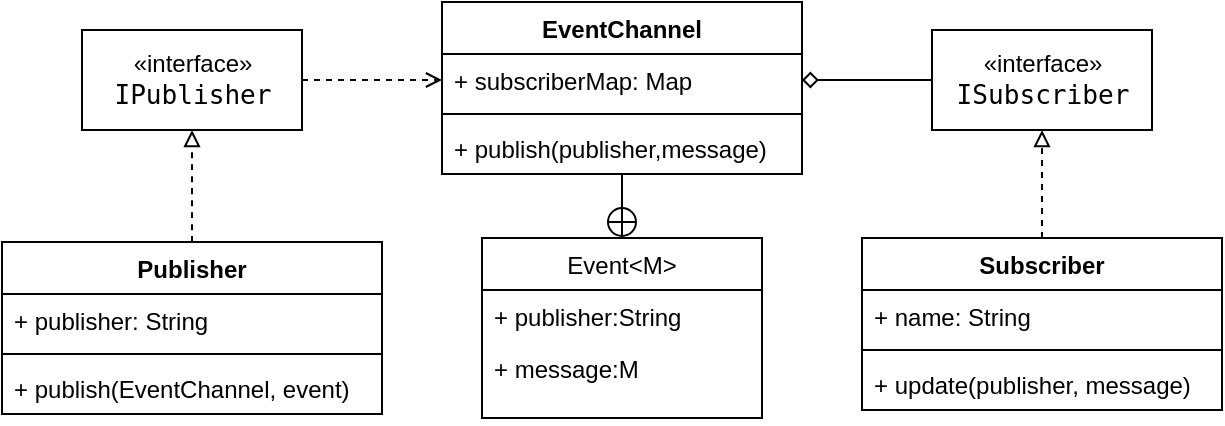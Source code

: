 <mxfile version="13.0.1" type="device"><diagram id="puluWLoRSGYMkazi2sK5" name="Page-1"><mxGraphModel dx="946" dy="636" grid="1" gridSize="10" guides="1" tooltips="1" connect="1" arrows="1" fold="1" page="1" pageScale="1" pageWidth="827" pageHeight="1169" math="0" shadow="0"><root><mxCell id="0"/><mxCell id="1" parent="0"/><mxCell id="lKonU4bGBnbo99voUGiz-24" style="edgeStyle=orthogonalEdgeStyle;rounded=0;orthogonalLoop=1;jettySize=auto;html=1;exitX=1;exitY=0.5;exitDx=0;exitDy=0;endArrow=open;endFill=0;dashed=1;" parent="1" source="lKonU4bGBnbo99voUGiz-1" target="lKonU4bGBnbo99voUGiz-16" edge="1"><mxGeometry relative="1" as="geometry"/></mxCell><mxCell id="lKonU4bGBnbo99voUGiz-1" value="«interface»&lt;br&gt;&lt;span style=&quot;font-family: &amp;#34;jetbrains mono&amp;#34; , monospace ; font-size: 9.8pt&quot;&gt;IPublisher&lt;/span&gt;" style="html=1;" parent="1" vertex="1"><mxGeometry x="140" y="214" width="110" height="50" as="geometry"/></mxCell><mxCell id="lKonU4bGBnbo99voUGiz-25" style="edgeStyle=orthogonalEdgeStyle;rounded=0;orthogonalLoop=1;jettySize=auto;html=1;exitX=0;exitY=0.5;exitDx=0;exitDy=0;entryX=1;entryY=0.5;entryDx=0;entryDy=0;endArrow=diamond;endFill=0;" parent="1" source="lKonU4bGBnbo99voUGiz-2" target="lKonU4bGBnbo99voUGiz-16" edge="1"><mxGeometry relative="1" as="geometry"/></mxCell><mxCell id="lKonU4bGBnbo99voUGiz-2" value="«interface»&lt;br&gt;&lt;span style=&quot;font-family: &amp;#34;jetbrains mono&amp;#34; , monospace ; font-size: 9.8pt&quot;&gt;ISubscriber&lt;/span&gt;" style="html=1;" parent="1" vertex="1"><mxGeometry x="565" y="214" width="110" height="50" as="geometry"/></mxCell><mxCell id="lKonU4bGBnbo99voUGiz-13" style="edgeStyle=orthogonalEdgeStyle;rounded=0;orthogonalLoop=1;jettySize=auto;html=1;exitX=0.5;exitY=0;exitDx=0;exitDy=0;endArrow=block;endFill=0;dashed=1;" parent="1" source="lKonU4bGBnbo99voUGiz-4" target="lKonU4bGBnbo99voUGiz-2" edge="1"><mxGeometry relative="1" as="geometry"/></mxCell><mxCell id="lKonU4bGBnbo99voUGiz-12" style="edgeStyle=orthogonalEdgeStyle;rounded=0;orthogonalLoop=1;jettySize=auto;html=1;exitX=0.5;exitY=0;exitDx=0;exitDy=0;entryX=0.5;entryY=1;entryDx=0;entryDy=0;endArrow=block;endFill=0;dashed=1;curved=1;" parent="1" source="lKonU4bGBnbo99voUGiz-8" target="lKonU4bGBnbo99voUGiz-1" edge="1"><mxGeometry relative="1" as="geometry"/></mxCell><mxCell id="lKonU4bGBnbo99voUGiz-15" value="EventChannel" style="swimlane;fontStyle=1;align=center;verticalAlign=top;childLayout=stackLayout;horizontal=1;startSize=26;horizontalStack=0;resizeParent=1;resizeParentMax=0;resizeLast=0;collapsible=1;marginBottom=0;" parent="1" vertex="1"><mxGeometry x="320" y="200" width="180" height="86" as="geometry"/></mxCell><mxCell id="lKonU4bGBnbo99voUGiz-16" value="+ subscriberMap: Map&#10;" style="text;strokeColor=none;fillColor=none;align=left;verticalAlign=top;spacingLeft=4;spacingRight=4;overflow=hidden;rotatable=0;points=[[0,0.5],[1,0.5]];portConstraint=eastwest;" parent="lKonU4bGBnbo99voUGiz-15" vertex="1"><mxGeometry y="26" width="180" height="26" as="geometry"/></mxCell><mxCell id="lKonU4bGBnbo99voUGiz-17" value="" style="line;strokeWidth=1;fillColor=none;align=left;verticalAlign=middle;spacingTop=-1;spacingLeft=3;spacingRight=3;rotatable=0;labelPosition=right;points=[];portConstraint=eastwest;" parent="lKonU4bGBnbo99voUGiz-15" vertex="1"><mxGeometry y="52" width="180" height="8" as="geometry"/></mxCell><mxCell id="lKonU4bGBnbo99voUGiz-18" value="+ publish(publisher,message)" style="text;strokeColor=none;fillColor=none;align=left;verticalAlign=top;spacingLeft=4;spacingRight=4;overflow=hidden;rotatable=0;points=[[0,0.5],[1,0.5]];portConstraint=eastwest;" parent="lKonU4bGBnbo99voUGiz-15" vertex="1"><mxGeometry y="60" width="180" height="26" as="geometry"/></mxCell><mxCell id="lKonU4bGBnbo99voUGiz-38" style="edgeStyle=orthogonalEdgeStyle;rounded=0;orthogonalLoop=1;jettySize=auto;html=1;exitX=0.5;exitY=0;exitDx=0;exitDy=0;entryX=0.5;entryY=1;entryDx=0;entryDy=0;startArrow=circlePlus;startFill=0;endArrow=none;endFill=0;" parent="1" source="lKonU4bGBnbo99voUGiz-34" target="lKonU4bGBnbo99voUGiz-15" edge="1"><mxGeometry relative="1" as="geometry"/></mxCell><mxCell id="lKonU4bGBnbo99voUGiz-34" value="&#10;Event&lt;M&gt;&#10;" style="swimlane;fontStyle=0;childLayout=stackLayout;horizontal=1;startSize=26;fillColor=none;horizontalStack=0;resizeParent=1;resizeParentMax=0;resizeLast=0;collapsible=1;marginBottom=0;" parent="1" vertex="1"><mxGeometry x="340" y="318" width="140" height="90" as="geometry"/></mxCell><mxCell id="lKonU4bGBnbo99voUGiz-35" value="+ publisher:String" style="text;strokeColor=none;fillColor=none;align=left;verticalAlign=top;spacingLeft=4;spacingRight=4;overflow=hidden;rotatable=0;points=[[0,0.5],[1,0.5]];portConstraint=eastwest;" parent="lKonU4bGBnbo99voUGiz-34" vertex="1"><mxGeometry y="26" width="140" height="26" as="geometry"/></mxCell><mxCell id="lKonU4bGBnbo99voUGiz-36" value="+ message:M&#10;" style="text;strokeColor=none;fillColor=none;align=left;verticalAlign=top;spacingLeft=4;spacingRight=4;overflow=hidden;rotatable=0;points=[[0,0.5],[1,0.5]];portConstraint=eastwest;" parent="lKonU4bGBnbo99voUGiz-34" vertex="1"><mxGeometry y="52" width="140" height="38" as="geometry"/></mxCell><mxCell id="lKonU4bGBnbo99voUGiz-8" value="Publisher" style="swimlane;fontStyle=1;align=center;verticalAlign=top;childLayout=stackLayout;horizontal=1;startSize=26;horizontalStack=0;resizeParent=1;resizeParentMax=0;resizeLast=0;collapsible=1;marginBottom=0;" parent="1" vertex="1"><mxGeometry x="100" y="320" width="190" height="86" as="geometry"/></mxCell><mxCell id="lKonU4bGBnbo99voUGiz-9" value="+ publisher: String" style="text;strokeColor=none;fillColor=none;align=left;verticalAlign=top;spacingLeft=4;spacingRight=4;overflow=hidden;rotatable=0;points=[[0,0.5],[1,0.5]];portConstraint=eastwest;" parent="lKonU4bGBnbo99voUGiz-8" vertex="1"><mxGeometry y="26" width="190" height="26" as="geometry"/></mxCell><mxCell id="lKonU4bGBnbo99voUGiz-10" value="" style="line;strokeWidth=1;fillColor=none;align=left;verticalAlign=middle;spacingTop=-1;spacingLeft=3;spacingRight=3;rotatable=0;labelPosition=right;points=[];portConstraint=eastwest;" parent="lKonU4bGBnbo99voUGiz-8" vertex="1"><mxGeometry y="52" width="190" height="8" as="geometry"/></mxCell><mxCell id="lKonU4bGBnbo99voUGiz-11" value="+ publish(EventChannel, event)" style="text;strokeColor=none;fillColor=none;align=left;verticalAlign=top;spacingLeft=4;spacingRight=4;overflow=hidden;rotatable=0;points=[[0,0.5],[1,0.5]];portConstraint=eastwest;" parent="lKonU4bGBnbo99voUGiz-8" vertex="1"><mxGeometry y="60" width="190" height="26" as="geometry"/></mxCell><mxCell id="lKonU4bGBnbo99voUGiz-4" value="Subscriber" style="swimlane;fontStyle=1;align=center;verticalAlign=top;childLayout=stackLayout;horizontal=1;startSize=26;horizontalStack=0;resizeParent=1;resizeParentMax=0;resizeLast=0;collapsible=1;marginBottom=0;" parent="1" vertex="1"><mxGeometry x="530" y="318" width="180" height="86" as="geometry"/></mxCell><mxCell id="lKonU4bGBnbo99voUGiz-5" value="+ name: String" style="text;strokeColor=none;fillColor=none;align=left;verticalAlign=top;spacingLeft=4;spacingRight=4;overflow=hidden;rotatable=0;points=[[0,0.5],[1,0.5]];portConstraint=eastwest;" parent="lKonU4bGBnbo99voUGiz-4" vertex="1"><mxGeometry y="26" width="180" height="26" as="geometry"/></mxCell><mxCell id="lKonU4bGBnbo99voUGiz-6" value="" style="line;strokeWidth=1;fillColor=none;align=left;verticalAlign=middle;spacingTop=-1;spacingLeft=3;spacingRight=3;rotatable=0;labelPosition=right;points=[];portConstraint=eastwest;" parent="lKonU4bGBnbo99voUGiz-4" vertex="1"><mxGeometry y="52" width="180" height="8" as="geometry"/></mxCell><mxCell id="lKonU4bGBnbo99voUGiz-7" value="+ update(publisher, message)" style="text;strokeColor=none;fillColor=none;align=left;verticalAlign=top;spacingLeft=4;spacingRight=4;overflow=hidden;rotatable=0;points=[[0,0.5],[1,0.5]];portConstraint=eastwest;" parent="lKonU4bGBnbo99voUGiz-4" vertex="1"><mxGeometry y="60" width="180" height="26" as="geometry"/></mxCell></root></mxGraphModel></diagram></mxfile>